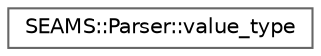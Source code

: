 digraph "Graphical Class Hierarchy"
{
 // LATEX_PDF_SIZE
  bgcolor="transparent";
  edge [fontname=Helvetica,fontsize=10,labelfontname=Helvetica,labelfontsize=10];
  node [fontname=Helvetica,fontsize=10,shape=box,height=0.2,width=0.4];
  rankdir="LR";
  Node0 [id="Node000000",label="SEAMS::Parser::value_type",height=0.2,width=0.4,color="grey40", fillcolor="white", style="filled",URL="$unionSEAMS_1_1Parser_1_1value__type.html",tooltip="Symbol semantic values."];
}
